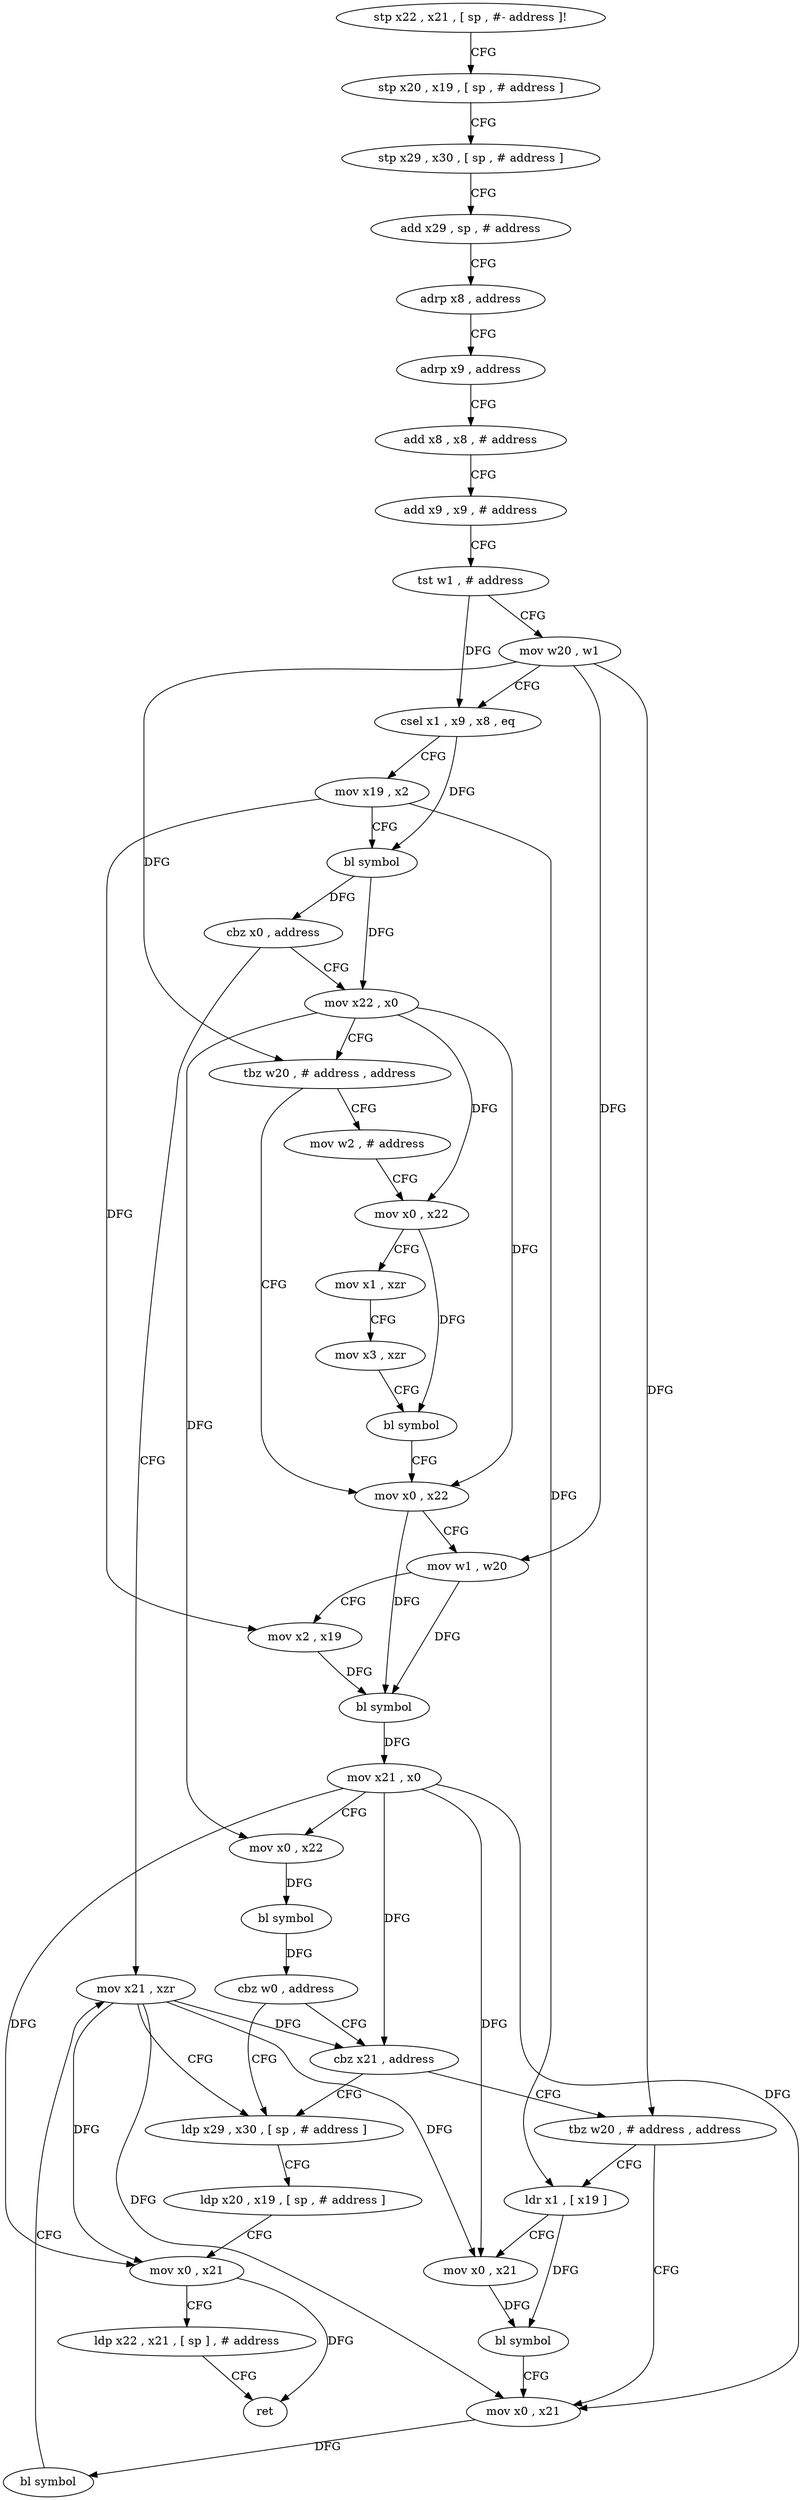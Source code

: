 digraph "func" {
"4229552" [label = "stp x22 , x21 , [ sp , #- address ]!" ]
"4229556" [label = "stp x20 , x19 , [ sp , # address ]" ]
"4229560" [label = "stp x29 , x30 , [ sp , # address ]" ]
"4229564" [label = "add x29 , sp , # address" ]
"4229568" [label = "adrp x8 , address" ]
"4229572" [label = "adrp x9 , address" ]
"4229576" [label = "add x8 , x8 , # address" ]
"4229580" [label = "add x9 , x9 , # address" ]
"4229584" [label = "tst w1 , # address" ]
"4229588" [label = "mov w20 , w1" ]
"4229592" [label = "csel x1 , x9 , x8 , eq" ]
"4229596" [label = "mov x19 , x2" ]
"4229600" [label = "bl symbol" ]
"4229604" [label = "cbz x0 , address" ]
"4229696" [label = "mov x21 , xzr" ]
"4229608" [label = "mov x22 , x0" ]
"4229700" [label = "ldp x29 , x30 , [ sp , # address ]" ]
"4229612" [label = "tbz w20 , # address , address" ]
"4229636" [label = "mov x0 , x22" ]
"4229616" [label = "mov w2 , # address" ]
"4229640" [label = "mov w1 , w20" ]
"4229644" [label = "mov x2 , x19" ]
"4229648" [label = "bl symbol" ]
"4229652" [label = "mov x21 , x0" ]
"4229656" [label = "mov x0 , x22" ]
"4229660" [label = "bl symbol" ]
"4229664" [label = "cbz w0 , address" ]
"4229668" [label = "cbz x21 , address" ]
"4229620" [label = "mov x0 , x22" ]
"4229624" [label = "mov x1 , xzr" ]
"4229628" [label = "mov x3 , xzr" ]
"4229632" [label = "bl symbol" ]
"4229704" [label = "ldp x20 , x19 , [ sp , # address ]" ]
"4229708" [label = "mov x0 , x21" ]
"4229712" [label = "ldp x22 , x21 , [ sp ] , # address" ]
"4229716" [label = "ret" ]
"4229672" [label = "tbz w20 , # address , address" ]
"4229688" [label = "mov x0 , x21" ]
"4229676" [label = "ldr x1 , [ x19 ]" ]
"4229692" [label = "bl symbol" ]
"4229680" [label = "mov x0 , x21" ]
"4229684" [label = "bl symbol" ]
"4229552" -> "4229556" [ label = "CFG" ]
"4229556" -> "4229560" [ label = "CFG" ]
"4229560" -> "4229564" [ label = "CFG" ]
"4229564" -> "4229568" [ label = "CFG" ]
"4229568" -> "4229572" [ label = "CFG" ]
"4229572" -> "4229576" [ label = "CFG" ]
"4229576" -> "4229580" [ label = "CFG" ]
"4229580" -> "4229584" [ label = "CFG" ]
"4229584" -> "4229588" [ label = "CFG" ]
"4229584" -> "4229592" [ label = "DFG" ]
"4229588" -> "4229592" [ label = "CFG" ]
"4229588" -> "4229612" [ label = "DFG" ]
"4229588" -> "4229640" [ label = "DFG" ]
"4229588" -> "4229672" [ label = "DFG" ]
"4229592" -> "4229596" [ label = "CFG" ]
"4229592" -> "4229600" [ label = "DFG" ]
"4229596" -> "4229600" [ label = "CFG" ]
"4229596" -> "4229644" [ label = "DFG" ]
"4229596" -> "4229676" [ label = "DFG" ]
"4229600" -> "4229604" [ label = "DFG" ]
"4229600" -> "4229608" [ label = "DFG" ]
"4229604" -> "4229696" [ label = "CFG" ]
"4229604" -> "4229608" [ label = "CFG" ]
"4229696" -> "4229700" [ label = "CFG" ]
"4229696" -> "4229708" [ label = "DFG" ]
"4229696" -> "4229668" [ label = "DFG" ]
"4229696" -> "4229688" [ label = "DFG" ]
"4229696" -> "4229680" [ label = "DFG" ]
"4229608" -> "4229612" [ label = "CFG" ]
"4229608" -> "4229636" [ label = "DFG" ]
"4229608" -> "4229656" [ label = "DFG" ]
"4229608" -> "4229620" [ label = "DFG" ]
"4229700" -> "4229704" [ label = "CFG" ]
"4229612" -> "4229636" [ label = "CFG" ]
"4229612" -> "4229616" [ label = "CFG" ]
"4229636" -> "4229640" [ label = "CFG" ]
"4229636" -> "4229648" [ label = "DFG" ]
"4229616" -> "4229620" [ label = "CFG" ]
"4229640" -> "4229644" [ label = "CFG" ]
"4229640" -> "4229648" [ label = "DFG" ]
"4229644" -> "4229648" [ label = "DFG" ]
"4229648" -> "4229652" [ label = "DFG" ]
"4229652" -> "4229656" [ label = "CFG" ]
"4229652" -> "4229708" [ label = "DFG" ]
"4229652" -> "4229668" [ label = "DFG" ]
"4229652" -> "4229688" [ label = "DFG" ]
"4229652" -> "4229680" [ label = "DFG" ]
"4229656" -> "4229660" [ label = "DFG" ]
"4229660" -> "4229664" [ label = "DFG" ]
"4229664" -> "4229700" [ label = "CFG" ]
"4229664" -> "4229668" [ label = "CFG" ]
"4229668" -> "4229700" [ label = "CFG" ]
"4229668" -> "4229672" [ label = "CFG" ]
"4229620" -> "4229624" [ label = "CFG" ]
"4229620" -> "4229632" [ label = "DFG" ]
"4229624" -> "4229628" [ label = "CFG" ]
"4229628" -> "4229632" [ label = "CFG" ]
"4229632" -> "4229636" [ label = "CFG" ]
"4229704" -> "4229708" [ label = "CFG" ]
"4229708" -> "4229712" [ label = "CFG" ]
"4229708" -> "4229716" [ label = "DFG" ]
"4229712" -> "4229716" [ label = "CFG" ]
"4229672" -> "4229688" [ label = "CFG" ]
"4229672" -> "4229676" [ label = "CFG" ]
"4229688" -> "4229692" [ label = "DFG" ]
"4229676" -> "4229680" [ label = "CFG" ]
"4229676" -> "4229684" [ label = "DFG" ]
"4229692" -> "4229696" [ label = "CFG" ]
"4229680" -> "4229684" [ label = "DFG" ]
"4229684" -> "4229688" [ label = "CFG" ]
}
